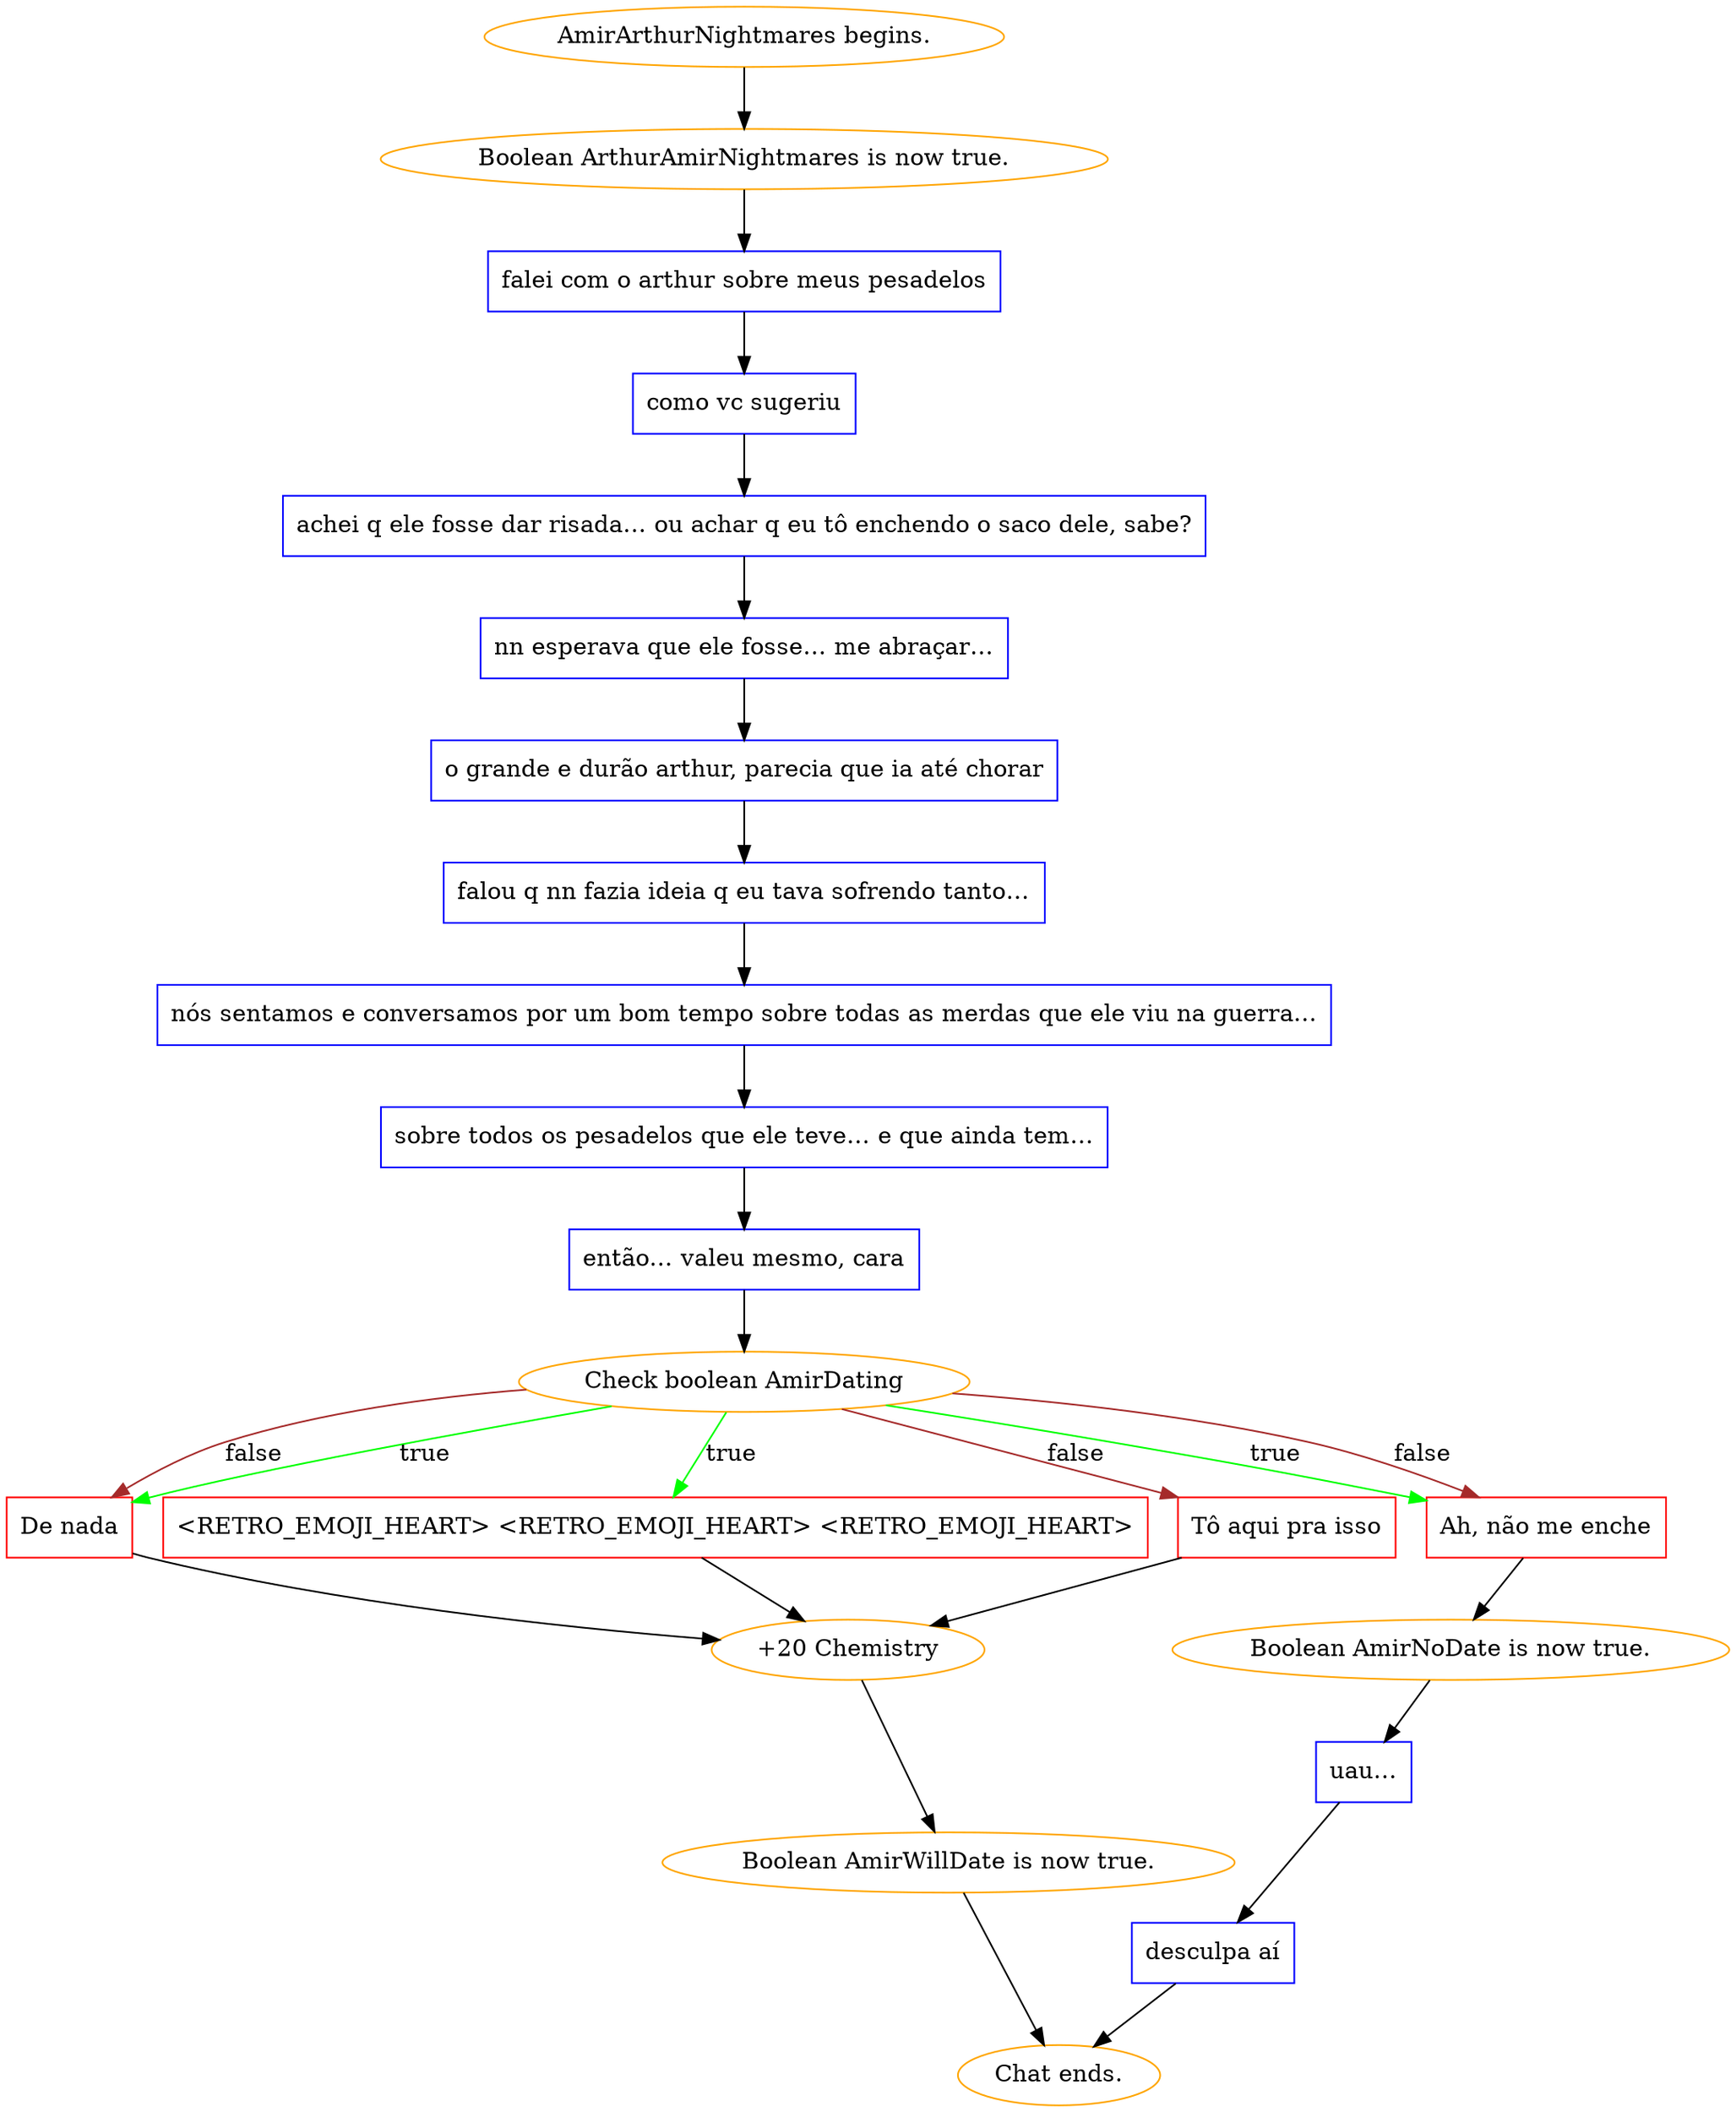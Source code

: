 digraph {
	"AmirArthurNightmares begins." [color=orange];
		"AmirArthurNightmares begins." -> j828821248;
	j828821248 [label="Boolean ArthurAmirNightmares is now true.",color=orange];
		j828821248 -> j2451328159;
	j2451328159 [label="falei com o arthur sobre meus pesadelos",shape=box,color=blue];
		j2451328159 -> j1672467814;
	j1672467814 [label="como vc sugeriu",shape=box,color=blue];
		j1672467814 -> j2169884140;
	j2169884140 [label="achei q ele fosse dar risada… ou achar q eu tô enchendo o saco dele, sabe?",shape=box,color=blue];
		j2169884140 -> j778947260;
	j778947260 [label="nn esperava que ele fosse… me abraçar…",shape=box,color=blue];
		j778947260 -> j2658938250;
	j2658938250 [label="o grande e durão arthur, parecia que ia até chorar",shape=box,color=blue];
		j2658938250 -> j850487146;
	j850487146 [label="falou q nn fazia ideia q eu tava sofrendo tanto…",shape=box,color=blue];
		j850487146 -> j2296213571;
	j2296213571 [label="nós sentamos e conversamos por um bom tempo sobre todas as merdas que ele viu na guerra…",shape=box,color=blue];
		j2296213571 -> j2134451046;
	j2134451046 [label="sobre todos os pesadelos que ele teve… e que ainda tem…",shape=box,color=blue];
		j2134451046 -> j2101903260;
	j2101903260 [label="então… valeu mesmo, cara",shape=box,color=blue];
		j2101903260 -> j4217290168;
	j4217290168 [label="Check boolean AmirDating",color=orange];
		j4217290168 -> j2423123349 [label=true,color=green];
		j4217290168 -> j2057461768 [label=true,color=green];
		j4217290168 -> j3890124130 [label=true,color=green];
		j4217290168 -> j2057461768 [label=false,color=brown];
		j4217290168 -> j3890124130 [label=false,color=brown];
		j4217290168 -> j530184794 [label=false,color=brown];
	j2423123349 [label="<RETRO_EMOJI_HEART> <RETRO_EMOJI_HEART> <RETRO_EMOJI_HEART>",shape=box,color=red];
		j2423123349 -> j2302460036;
	j2057461768 [label="De nada",shape=box,color=red];
		j2057461768 -> j2302460036;
	j3890124130 [label="Ah, não me enche",shape=box,color=red];
		j3890124130 -> j163623829;
	j530184794 [label="Tô aqui pra isso",shape=box,color=red];
		j530184794 -> j2302460036;
	j2302460036 [label="+20 Chemistry",color=orange];
		j2302460036 -> j661208215;
	j163623829 [label="Boolean AmirNoDate is now true.",color=orange];
		j163623829 -> j3976377301;
	j661208215 [label="Boolean AmirWillDate is now true.",color=orange];
		j661208215 -> "Chat ends.";
	j3976377301 [label="uau…",shape=box,color=blue];
		j3976377301 -> j590343572;
	"Chat ends." [color=orange];
	j590343572 [label="desculpa aí",shape=box,color=blue];
		j590343572 -> "Chat ends.";
}
